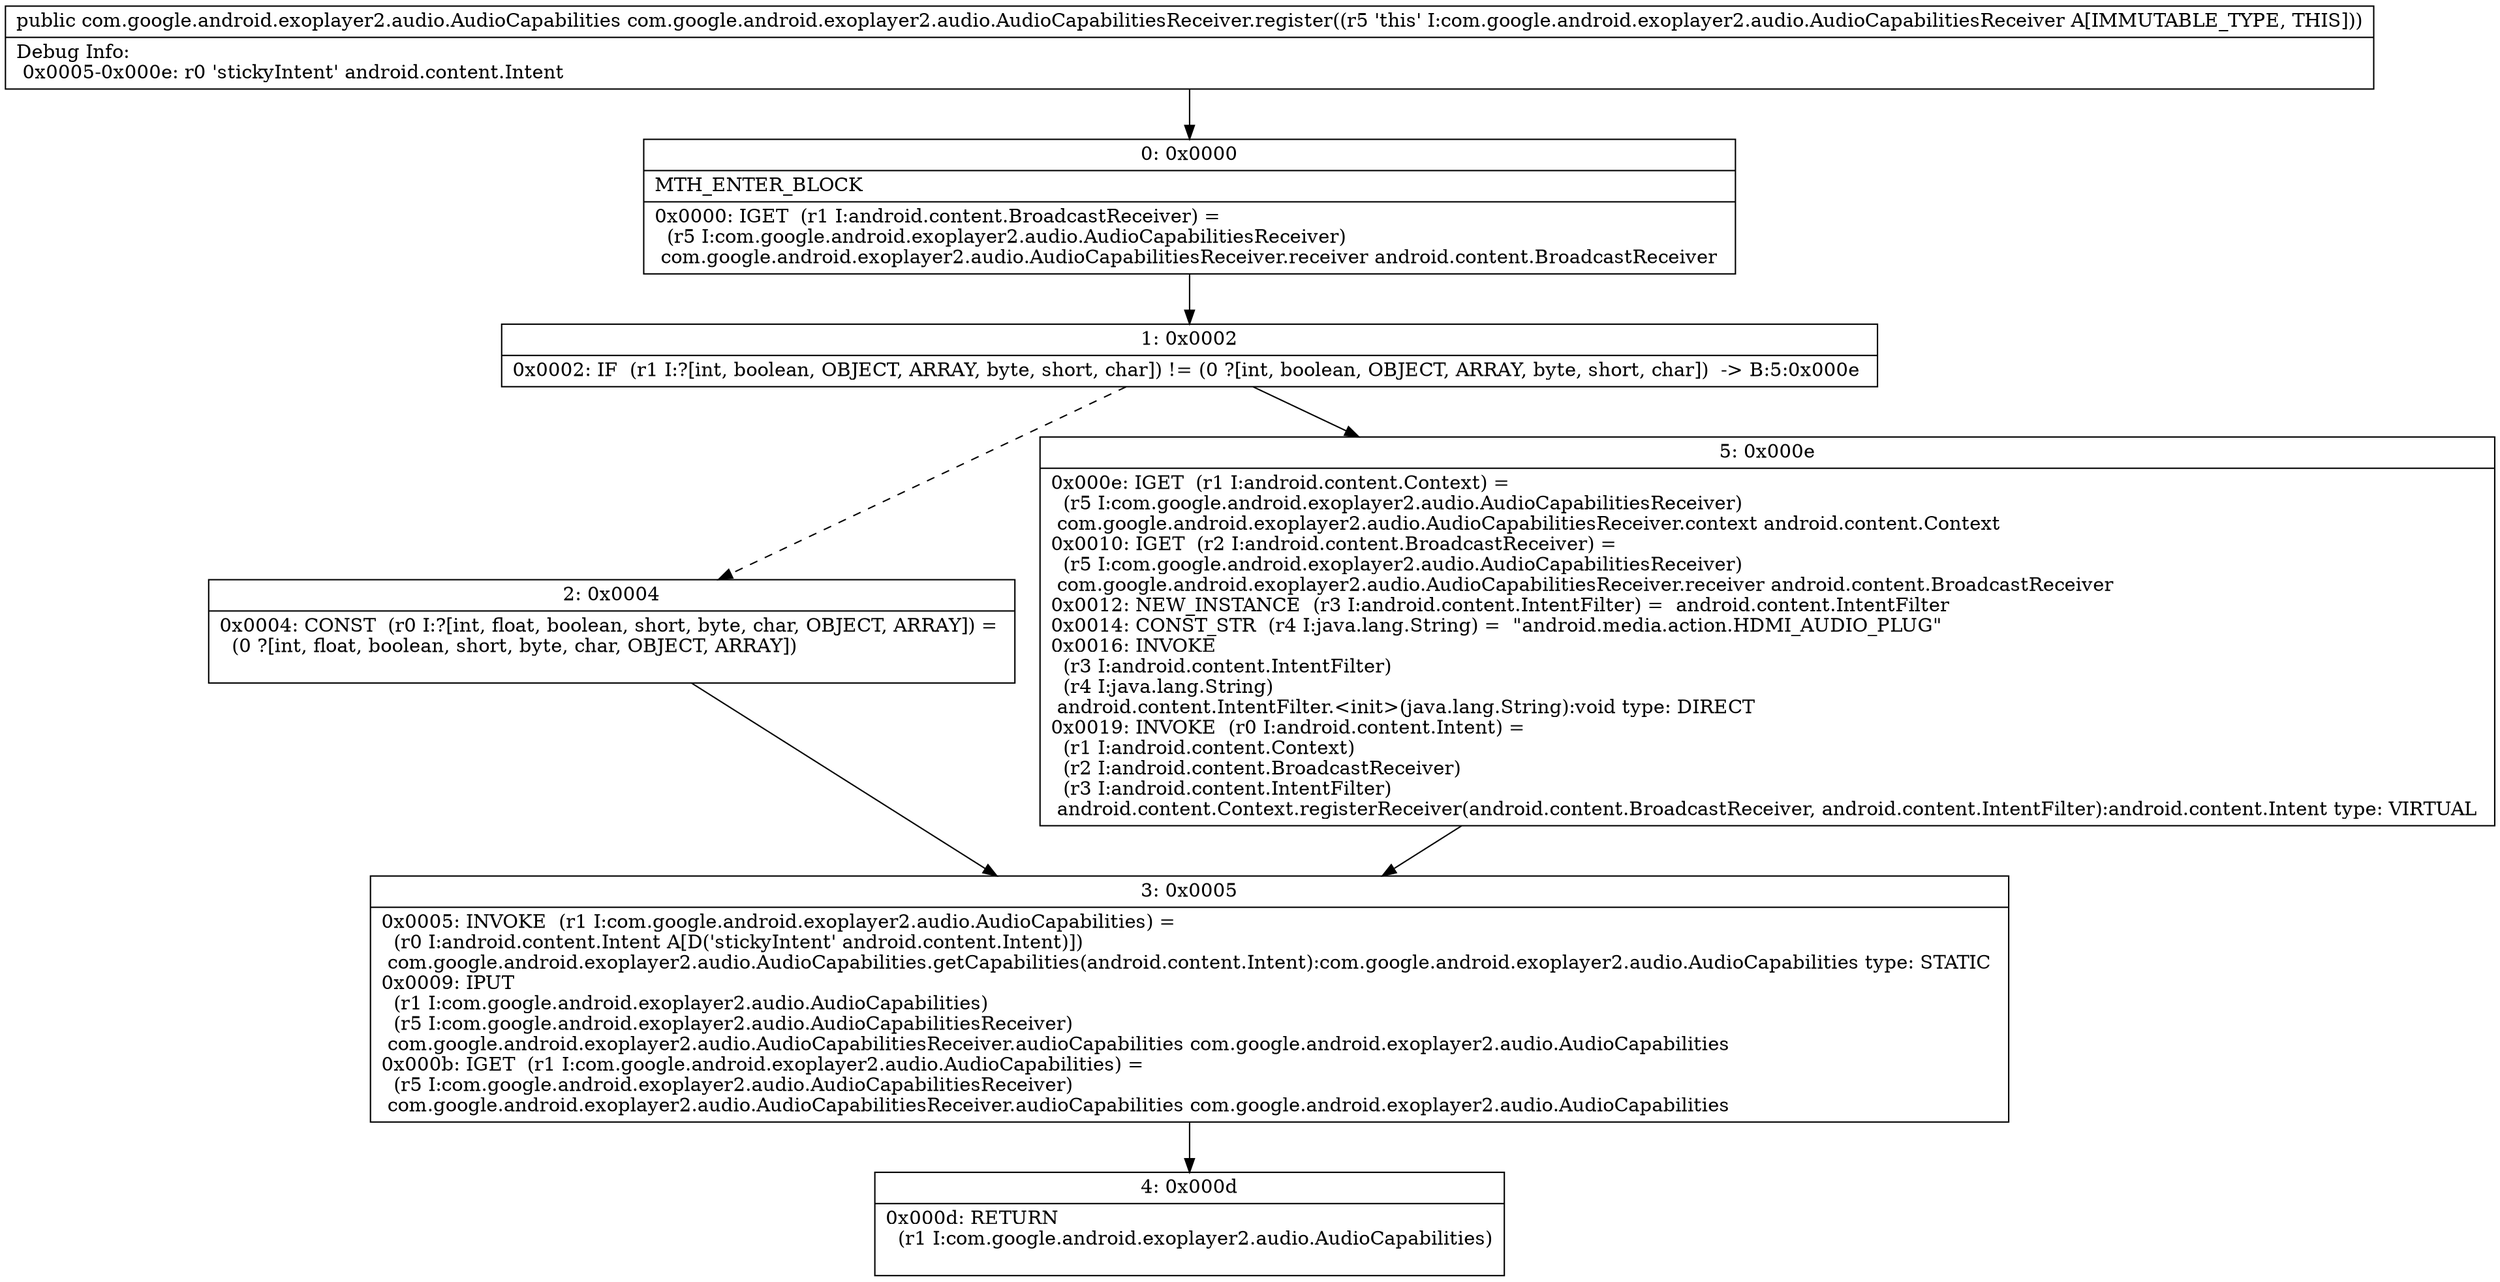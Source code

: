 digraph "CFG forcom.google.android.exoplayer2.audio.AudioCapabilitiesReceiver.register()Lcom\/google\/android\/exoplayer2\/audio\/AudioCapabilities;" {
Node_0 [shape=record,label="{0\:\ 0x0000|MTH_ENTER_BLOCK\l|0x0000: IGET  (r1 I:android.content.BroadcastReceiver) = \l  (r5 I:com.google.android.exoplayer2.audio.AudioCapabilitiesReceiver)\l com.google.android.exoplayer2.audio.AudioCapabilitiesReceiver.receiver android.content.BroadcastReceiver \l}"];
Node_1 [shape=record,label="{1\:\ 0x0002|0x0002: IF  (r1 I:?[int, boolean, OBJECT, ARRAY, byte, short, char]) != (0 ?[int, boolean, OBJECT, ARRAY, byte, short, char])  \-\> B:5:0x000e \l}"];
Node_2 [shape=record,label="{2\:\ 0x0004|0x0004: CONST  (r0 I:?[int, float, boolean, short, byte, char, OBJECT, ARRAY]) = \l  (0 ?[int, float, boolean, short, byte, char, OBJECT, ARRAY])\l \l}"];
Node_3 [shape=record,label="{3\:\ 0x0005|0x0005: INVOKE  (r1 I:com.google.android.exoplayer2.audio.AudioCapabilities) = \l  (r0 I:android.content.Intent A[D('stickyIntent' android.content.Intent)])\l com.google.android.exoplayer2.audio.AudioCapabilities.getCapabilities(android.content.Intent):com.google.android.exoplayer2.audio.AudioCapabilities type: STATIC \l0x0009: IPUT  \l  (r1 I:com.google.android.exoplayer2.audio.AudioCapabilities)\l  (r5 I:com.google.android.exoplayer2.audio.AudioCapabilitiesReceiver)\l com.google.android.exoplayer2.audio.AudioCapabilitiesReceiver.audioCapabilities com.google.android.exoplayer2.audio.AudioCapabilities \l0x000b: IGET  (r1 I:com.google.android.exoplayer2.audio.AudioCapabilities) = \l  (r5 I:com.google.android.exoplayer2.audio.AudioCapabilitiesReceiver)\l com.google.android.exoplayer2.audio.AudioCapabilitiesReceiver.audioCapabilities com.google.android.exoplayer2.audio.AudioCapabilities \l}"];
Node_4 [shape=record,label="{4\:\ 0x000d|0x000d: RETURN  \l  (r1 I:com.google.android.exoplayer2.audio.AudioCapabilities)\l \l}"];
Node_5 [shape=record,label="{5\:\ 0x000e|0x000e: IGET  (r1 I:android.content.Context) = \l  (r5 I:com.google.android.exoplayer2.audio.AudioCapabilitiesReceiver)\l com.google.android.exoplayer2.audio.AudioCapabilitiesReceiver.context android.content.Context \l0x0010: IGET  (r2 I:android.content.BroadcastReceiver) = \l  (r5 I:com.google.android.exoplayer2.audio.AudioCapabilitiesReceiver)\l com.google.android.exoplayer2.audio.AudioCapabilitiesReceiver.receiver android.content.BroadcastReceiver \l0x0012: NEW_INSTANCE  (r3 I:android.content.IntentFilter) =  android.content.IntentFilter \l0x0014: CONST_STR  (r4 I:java.lang.String) =  \"android.media.action.HDMI_AUDIO_PLUG\" \l0x0016: INVOKE  \l  (r3 I:android.content.IntentFilter)\l  (r4 I:java.lang.String)\l android.content.IntentFilter.\<init\>(java.lang.String):void type: DIRECT \l0x0019: INVOKE  (r0 I:android.content.Intent) = \l  (r1 I:android.content.Context)\l  (r2 I:android.content.BroadcastReceiver)\l  (r3 I:android.content.IntentFilter)\l android.content.Context.registerReceiver(android.content.BroadcastReceiver, android.content.IntentFilter):android.content.Intent type: VIRTUAL \l}"];
MethodNode[shape=record,label="{public com.google.android.exoplayer2.audio.AudioCapabilities com.google.android.exoplayer2.audio.AudioCapabilitiesReceiver.register((r5 'this' I:com.google.android.exoplayer2.audio.AudioCapabilitiesReceiver A[IMMUTABLE_TYPE, THIS]))  | Debug Info:\l  0x0005\-0x000e: r0 'stickyIntent' android.content.Intent\l}"];
MethodNode -> Node_0;
Node_0 -> Node_1;
Node_1 -> Node_2[style=dashed];
Node_1 -> Node_5;
Node_2 -> Node_3;
Node_3 -> Node_4;
Node_5 -> Node_3;
}

